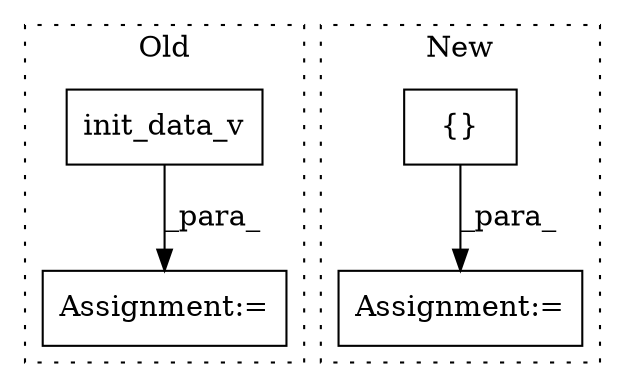 digraph G {
subgraph cluster0 {
1 [label="init_data_v" a="32" s="10731" l="13" shape="box"];
3 [label="Assignment:=" a="7" s="11137" l="1" shape="box"];
label = "Old";
style="dotted";
}
subgraph cluster1 {
2 [label="{}" a="4" s="11472,11498" l="1,1" shape="box"];
4 [label="Assignment:=" a="7" s="11427" l="2" shape="box"];
label = "New";
style="dotted";
}
1 -> 3 [label="_para_"];
2 -> 4 [label="_para_"];
}